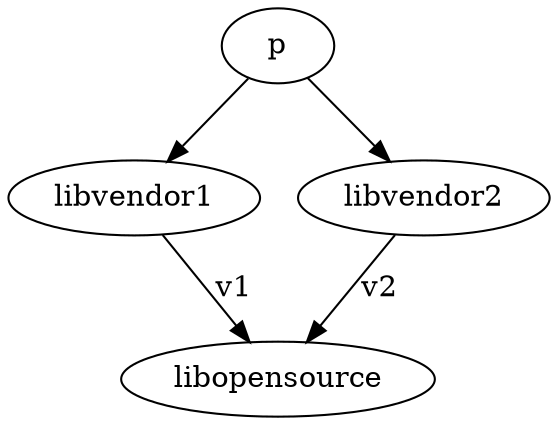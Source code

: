 digraph {
	p -> {libvendor1 libvendor2};
	libvendor1 -> libopensource[label="v1"];
	libvendor2 -> libopensource[label="v2"];
}
